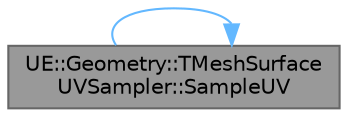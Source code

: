 digraph "UE::Geometry::TMeshSurfaceUVSampler::SampleUV"
{
 // INTERACTIVE_SVG=YES
 // LATEX_PDF_SIZE
  bgcolor="transparent";
  edge [fontname=Helvetica,fontsize=10,labelfontname=Helvetica,labelfontsize=10];
  node [fontname=Helvetica,fontsize=10,shape=box,height=0.2,width=0.4];
  rankdir="RL";
  Node1 [id="Node000001",label="UE::Geometry::TMeshSurface\lUVSampler::SampleUV",height=0.2,width=0.4,color="gray40", fillcolor="grey60", style="filled", fontcolor="black",tooltip="Compute a sample at the given UV location."];
  Node1 -> Node1 [id="edge1_Node000001_Node000001",dir="back",color="steelblue1",style="solid",tooltip=" "];
}
